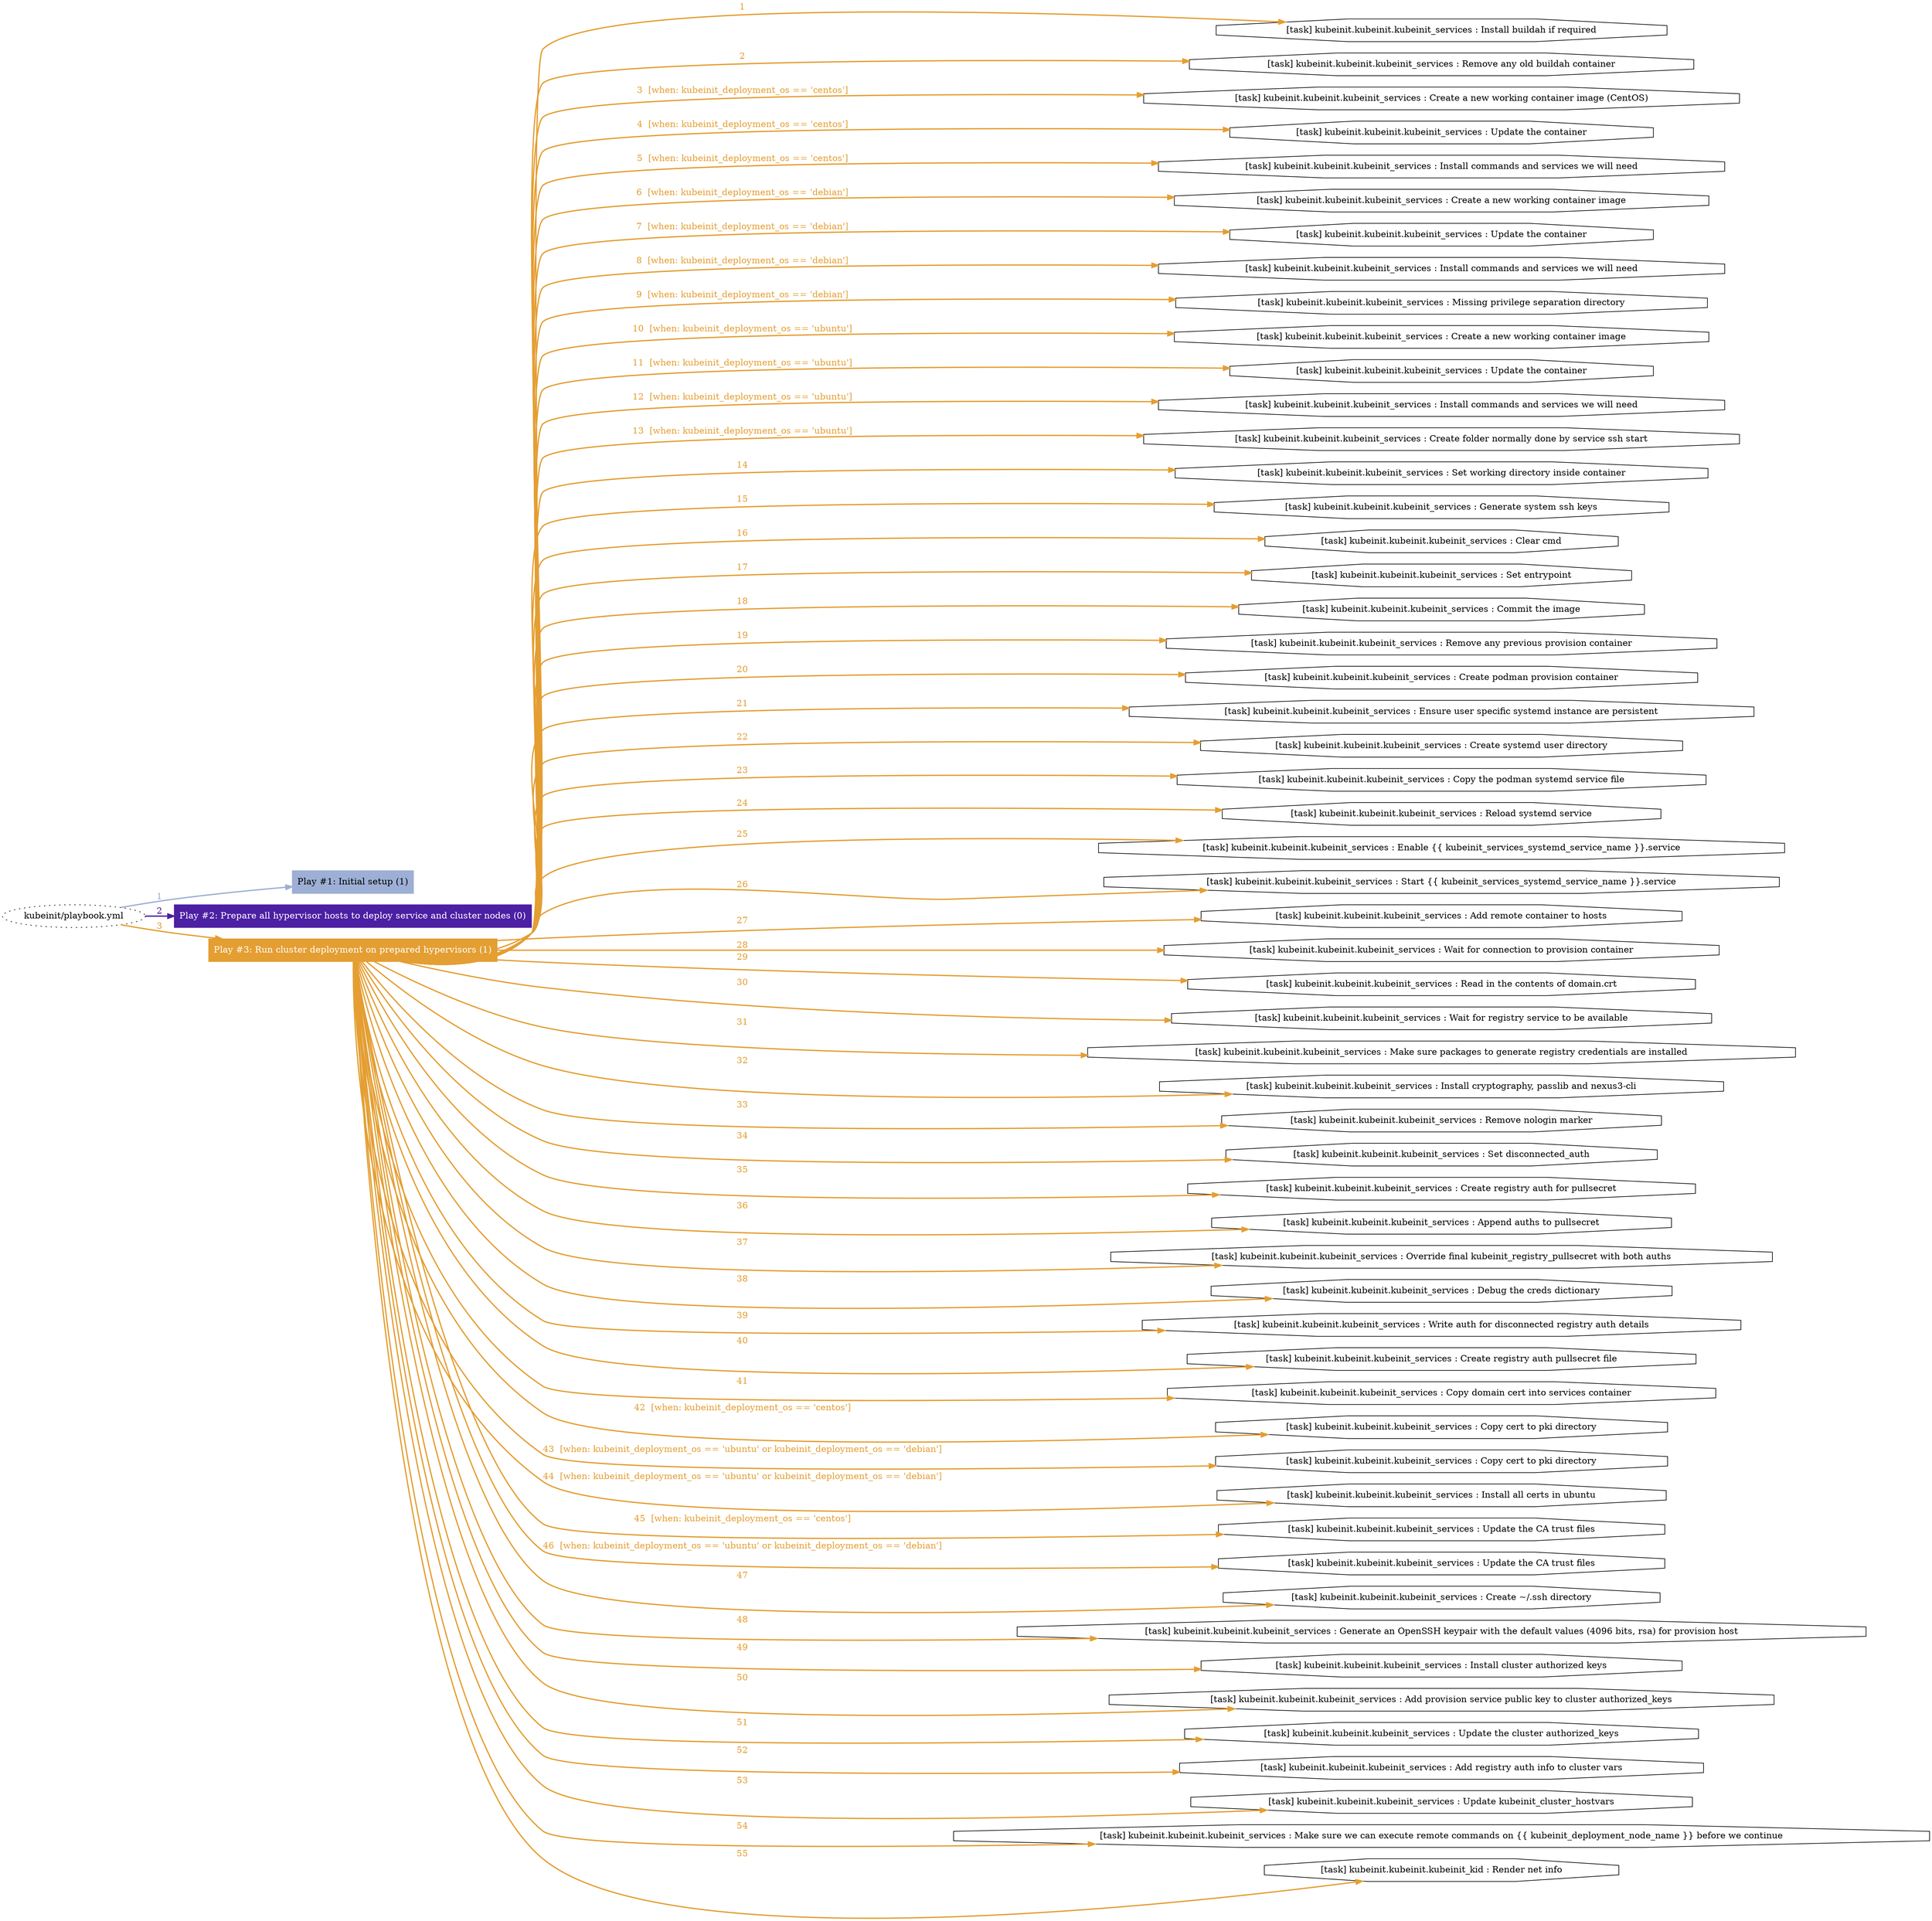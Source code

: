 digraph "kubeinit/playbook.yml "{
	graph [concentrate=true ordering=in rankdir=LR ratio=fill]
	edge [esep=5 sep=10]
	"kubeinit/playbook.yml" [id=root_node style=dotted]
	subgraph "Play #1: Initial setup (1) "{
		"Play #1: Initial setup (1)" [color="#9dafd5" fontcolor="#000000" id="play_36e4be91-ff7d-4d97-be77-d6348cc313fc" shape=box style=filled tooltip=localhost]
		"kubeinit/playbook.yml" -> "Play #1: Initial setup (1)" [label=1 color="#9dafd5" fontcolor="#9dafd5" id="edge_f1f7a94b-6b3c-414d-9525-eb60ebccb887" style=bold]
	}
	subgraph "Play #2: Prepare all hypervisor hosts to deploy service and cluster nodes (0) "{
		"Play #2: Prepare all hypervisor hosts to deploy service and cluster nodes (0)" [color="#4c1fa3" fontcolor="#ffffff" id="play_c303fe9b-0fe6-4f04-8ae5-775c694a5354" shape=box style=filled tooltip=""]
		"kubeinit/playbook.yml" -> "Play #2: Prepare all hypervisor hosts to deploy service and cluster nodes (0)" [label=2 color="#4c1fa3" fontcolor="#4c1fa3" id="edge_2db2e627-b8ac-4ee3-a05a-96dd9934d6fa" style=bold]
	}
	subgraph "Play #3: Run cluster deployment on prepared hypervisors (1) "{
		"Play #3: Run cluster deployment on prepared hypervisors (1)" [color="#e49e32" fontcolor="#ffffff" id="play_8b32211f-191e-4fd2-8fd8-af2a2cb4e641" shape=box style=filled tooltip=localhost]
		"kubeinit/playbook.yml" -> "Play #3: Run cluster deployment on prepared hypervisors (1)" [label=3 color="#e49e32" fontcolor="#e49e32" id="edge_69d42322-191f-422e-9797-ab05faf3301e" style=bold]
		"task_6efd5951-1790-4f9d-a528-b50ec9f9c648" [label="[task] kubeinit.kubeinit.kubeinit_services : Install buildah if required" id="task_6efd5951-1790-4f9d-a528-b50ec9f9c648" shape=octagon tooltip="[task] kubeinit.kubeinit.kubeinit_services : Install buildah if required"]
		"Play #3: Run cluster deployment on prepared hypervisors (1)" -> "task_6efd5951-1790-4f9d-a528-b50ec9f9c648" [label=1 color="#e49e32" fontcolor="#e49e32" id="edge_407f02da-0664-40f0-bcf7-a74fbc9fd285" style=bold]
		"task_7003e03b-43ab-4f86-9782-12d2fb8ee077" [label="[task] kubeinit.kubeinit.kubeinit_services : Remove any old buildah container" id="task_7003e03b-43ab-4f86-9782-12d2fb8ee077" shape=octagon tooltip="[task] kubeinit.kubeinit.kubeinit_services : Remove any old buildah container"]
		"Play #3: Run cluster deployment on prepared hypervisors (1)" -> "task_7003e03b-43ab-4f86-9782-12d2fb8ee077" [label=2 color="#e49e32" fontcolor="#e49e32" id="edge_359d1866-e865-4ae5-88a8-6cd2694bdb74" style=bold]
		"task_17805697-e784-401c-a727-b108c5d7c770" [label="[task] kubeinit.kubeinit.kubeinit_services : Create a new working container image (CentOS)" id="task_17805697-e784-401c-a727-b108c5d7c770" shape=octagon tooltip="[task] kubeinit.kubeinit.kubeinit_services : Create a new working container image (CentOS)"]
		"Play #3: Run cluster deployment on prepared hypervisors (1)" -> "task_17805697-e784-401c-a727-b108c5d7c770" [label="3  [when: kubeinit_deployment_os == 'centos']" color="#e49e32" fontcolor="#e49e32" id="edge_a26c6579-009a-4ffb-a00d-42a95b1d5cca" style=bold]
		"task_f72dcef5-e111-495f-98aa-6d1e4e728d89" [label="[task] kubeinit.kubeinit.kubeinit_services : Update the container" id="task_f72dcef5-e111-495f-98aa-6d1e4e728d89" shape=octagon tooltip="[task] kubeinit.kubeinit.kubeinit_services : Update the container"]
		"Play #3: Run cluster deployment on prepared hypervisors (1)" -> "task_f72dcef5-e111-495f-98aa-6d1e4e728d89" [label="4  [when: kubeinit_deployment_os == 'centos']" color="#e49e32" fontcolor="#e49e32" id="edge_542fcb61-e10a-4004-a9c5-0ee0a7deb2ce" style=bold]
		"task_d5a3a991-9ed6-417f-b642-1255fa72ca3d" [label="[task] kubeinit.kubeinit.kubeinit_services : Install commands and services we will need" id="task_d5a3a991-9ed6-417f-b642-1255fa72ca3d" shape=octagon tooltip="[task] kubeinit.kubeinit.kubeinit_services : Install commands and services we will need"]
		"Play #3: Run cluster deployment on prepared hypervisors (1)" -> "task_d5a3a991-9ed6-417f-b642-1255fa72ca3d" [label="5  [when: kubeinit_deployment_os == 'centos']" color="#e49e32" fontcolor="#e49e32" id="edge_28ad7018-91e4-4bf7-ad88-9c36ec065142" style=bold]
		"task_695121c3-323f-4ba0-af61-99b0f6684e74" [label="[task] kubeinit.kubeinit.kubeinit_services : Create a new working container image" id="task_695121c3-323f-4ba0-af61-99b0f6684e74" shape=octagon tooltip="[task] kubeinit.kubeinit.kubeinit_services : Create a new working container image"]
		"Play #3: Run cluster deployment on prepared hypervisors (1)" -> "task_695121c3-323f-4ba0-af61-99b0f6684e74" [label="6  [when: kubeinit_deployment_os == 'debian']" color="#e49e32" fontcolor="#e49e32" id="edge_d58cf0b6-e76c-4d1b-9af5-9fafbd7ae6d7" style=bold]
		"task_e0ae3317-5a62-486f-b462-4c99b12e6805" [label="[task] kubeinit.kubeinit.kubeinit_services : Update the container" id="task_e0ae3317-5a62-486f-b462-4c99b12e6805" shape=octagon tooltip="[task] kubeinit.kubeinit.kubeinit_services : Update the container"]
		"Play #3: Run cluster deployment on prepared hypervisors (1)" -> "task_e0ae3317-5a62-486f-b462-4c99b12e6805" [label="7  [when: kubeinit_deployment_os == 'debian']" color="#e49e32" fontcolor="#e49e32" id="edge_c4d309f8-1e9a-4625-b84b-6339d0254119" style=bold]
		"task_f3c9abc4-4911-4aab-975a-c99041d93556" [label="[task] kubeinit.kubeinit.kubeinit_services : Install commands and services we will need" id="task_f3c9abc4-4911-4aab-975a-c99041d93556" shape=octagon tooltip="[task] kubeinit.kubeinit.kubeinit_services : Install commands and services we will need"]
		"Play #3: Run cluster deployment on prepared hypervisors (1)" -> "task_f3c9abc4-4911-4aab-975a-c99041d93556" [label="8  [when: kubeinit_deployment_os == 'debian']" color="#e49e32" fontcolor="#e49e32" id="edge_6b42f01a-77a1-4e9f-a800-b3a78552331b" style=bold]
		"task_c2231254-4d38-4493-9657-af900000515a" [label="[task] kubeinit.kubeinit.kubeinit_services : Missing privilege separation directory" id="task_c2231254-4d38-4493-9657-af900000515a" shape=octagon tooltip="[task] kubeinit.kubeinit.kubeinit_services : Missing privilege separation directory"]
		"Play #3: Run cluster deployment on prepared hypervisors (1)" -> "task_c2231254-4d38-4493-9657-af900000515a" [label="9  [when: kubeinit_deployment_os == 'debian']" color="#e49e32" fontcolor="#e49e32" id="edge_fe2cd91f-f20c-4cee-818d-f3ec7be9e33d" style=bold]
		"task_8b09a070-e2ff-4407-a80e-b21d660c4fcb" [label="[task] kubeinit.kubeinit.kubeinit_services : Create a new working container image" id="task_8b09a070-e2ff-4407-a80e-b21d660c4fcb" shape=octagon tooltip="[task] kubeinit.kubeinit.kubeinit_services : Create a new working container image"]
		"Play #3: Run cluster deployment on prepared hypervisors (1)" -> "task_8b09a070-e2ff-4407-a80e-b21d660c4fcb" [label="10  [when: kubeinit_deployment_os == 'ubuntu']" color="#e49e32" fontcolor="#e49e32" id="edge_1c42092a-f9ca-4cd1-aa27-7e1ffdf25608" style=bold]
		"task_77cbd507-0c39-4c90-8c0d-cae423ded684" [label="[task] kubeinit.kubeinit.kubeinit_services : Update the container" id="task_77cbd507-0c39-4c90-8c0d-cae423ded684" shape=octagon tooltip="[task] kubeinit.kubeinit.kubeinit_services : Update the container"]
		"Play #3: Run cluster deployment on prepared hypervisors (1)" -> "task_77cbd507-0c39-4c90-8c0d-cae423ded684" [label="11  [when: kubeinit_deployment_os == 'ubuntu']" color="#e49e32" fontcolor="#e49e32" id="edge_310ac695-6545-4f9a-82d0-8df61de60a7c" style=bold]
		"task_96df0244-c3dd-4dd7-9e1b-ccf503fc3e51" [label="[task] kubeinit.kubeinit.kubeinit_services : Install commands and services we will need" id="task_96df0244-c3dd-4dd7-9e1b-ccf503fc3e51" shape=octagon tooltip="[task] kubeinit.kubeinit.kubeinit_services : Install commands and services we will need"]
		"Play #3: Run cluster deployment on prepared hypervisors (1)" -> "task_96df0244-c3dd-4dd7-9e1b-ccf503fc3e51" [label="12  [when: kubeinit_deployment_os == 'ubuntu']" color="#e49e32" fontcolor="#e49e32" id="edge_7268d09f-8253-456d-a398-45f92c762ec7" style=bold]
		"task_ddce9b46-857c-4be2-b2ec-cf2f74fb95b8" [label="[task] kubeinit.kubeinit.kubeinit_services : Create folder normally done by service ssh start" id="task_ddce9b46-857c-4be2-b2ec-cf2f74fb95b8" shape=octagon tooltip="[task] kubeinit.kubeinit.kubeinit_services : Create folder normally done by service ssh start"]
		"Play #3: Run cluster deployment on prepared hypervisors (1)" -> "task_ddce9b46-857c-4be2-b2ec-cf2f74fb95b8" [label="13  [when: kubeinit_deployment_os == 'ubuntu']" color="#e49e32" fontcolor="#e49e32" id="edge_86097c2d-0ba4-442e-a8f8-0cd18ace00db" style=bold]
		"task_813482fa-de6f-4544-be80-ef29607154bd" [label="[task] kubeinit.kubeinit.kubeinit_services : Set working directory inside container" id="task_813482fa-de6f-4544-be80-ef29607154bd" shape=octagon tooltip="[task] kubeinit.kubeinit.kubeinit_services : Set working directory inside container"]
		"Play #3: Run cluster deployment on prepared hypervisors (1)" -> "task_813482fa-de6f-4544-be80-ef29607154bd" [label=14 color="#e49e32" fontcolor="#e49e32" id="edge_ff4cccbf-45c5-4264-b5b5-976310078559" style=bold]
		"task_682de018-ccfe-4278-8cc8-c6ee1e63e0d2" [label="[task] kubeinit.kubeinit.kubeinit_services : Generate system ssh keys" id="task_682de018-ccfe-4278-8cc8-c6ee1e63e0d2" shape=octagon tooltip="[task] kubeinit.kubeinit.kubeinit_services : Generate system ssh keys"]
		"Play #3: Run cluster deployment on prepared hypervisors (1)" -> "task_682de018-ccfe-4278-8cc8-c6ee1e63e0d2" [label=15 color="#e49e32" fontcolor="#e49e32" id="edge_509572e7-5a20-4463-9ce5-199285563856" style=bold]
		"task_7dec8228-f225-4db5-bf4c-346eaa071e41" [label="[task] kubeinit.kubeinit.kubeinit_services : Clear cmd" id="task_7dec8228-f225-4db5-bf4c-346eaa071e41" shape=octagon tooltip="[task] kubeinit.kubeinit.kubeinit_services : Clear cmd"]
		"Play #3: Run cluster deployment on prepared hypervisors (1)" -> "task_7dec8228-f225-4db5-bf4c-346eaa071e41" [label=16 color="#e49e32" fontcolor="#e49e32" id="edge_dc17f601-0397-470b-9391-38f0ca8ae9fa" style=bold]
		"task_00c0c78e-0dc2-4e04-aebf-5566953a25fd" [label="[task] kubeinit.kubeinit.kubeinit_services : Set entrypoint" id="task_00c0c78e-0dc2-4e04-aebf-5566953a25fd" shape=octagon tooltip="[task] kubeinit.kubeinit.kubeinit_services : Set entrypoint"]
		"Play #3: Run cluster deployment on prepared hypervisors (1)" -> "task_00c0c78e-0dc2-4e04-aebf-5566953a25fd" [label=17 color="#e49e32" fontcolor="#e49e32" id="edge_bb97eeb8-6b1e-491f-8f2f-92c2f7150eed" style=bold]
		"task_7baa32d1-8ae1-4dcb-adce-b7c967334d8d" [label="[task] kubeinit.kubeinit.kubeinit_services : Commit the image" id="task_7baa32d1-8ae1-4dcb-adce-b7c967334d8d" shape=octagon tooltip="[task] kubeinit.kubeinit.kubeinit_services : Commit the image"]
		"Play #3: Run cluster deployment on prepared hypervisors (1)" -> "task_7baa32d1-8ae1-4dcb-adce-b7c967334d8d" [label=18 color="#e49e32" fontcolor="#e49e32" id="edge_301b91ad-d92c-4089-98c1-449fd965830c" style=bold]
		"task_fde67484-d99d-4b9d-854b-acc7bafea8fc" [label="[task] kubeinit.kubeinit.kubeinit_services : Remove any previous provision container" id="task_fde67484-d99d-4b9d-854b-acc7bafea8fc" shape=octagon tooltip="[task] kubeinit.kubeinit.kubeinit_services : Remove any previous provision container"]
		"Play #3: Run cluster deployment on prepared hypervisors (1)" -> "task_fde67484-d99d-4b9d-854b-acc7bafea8fc" [label=19 color="#e49e32" fontcolor="#e49e32" id="edge_ba41e13d-6e9a-47c9-b3ac-96685e3bfe99" style=bold]
		"task_967a6171-0b25-4e0d-86a7-7da738a0ea51" [label="[task] kubeinit.kubeinit.kubeinit_services : Create podman provision container" id="task_967a6171-0b25-4e0d-86a7-7da738a0ea51" shape=octagon tooltip="[task] kubeinit.kubeinit.kubeinit_services : Create podman provision container"]
		"Play #3: Run cluster deployment on prepared hypervisors (1)" -> "task_967a6171-0b25-4e0d-86a7-7da738a0ea51" [label=20 color="#e49e32" fontcolor="#e49e32" id="edge_1da31611-43af-42f7-901d-92b9b6c8db8c" style=bold]
		"task_ce0b6d14-bdbd-49e6-82a2-34f787ab8a2a" [label="[task] kubeinit.kubeinit.kubeinit_services : Ensure user specific systemd instance are persistent" id="task_ce0b6d14-bdbd-49e6-82a2-34f787ab8a2a" shape=octagon tooltip="[task] kubeinit.kubeinit.kubeinit_services : Ensure user specific systemd instance are persistent"]
		"Play #3: Run cluster deployment on prepared hypervisors (1)" -> "task_ce0b6d14-bdbd-49e6-82a2-34f787ab8a2a" [label=21 color="#e49e32" fontcolor="#e49e32" id="edge_3d69f9ce-ce68-46d5-9af0-6d7e52bb969c" style=bold]
		"task_0b77f458-2125-4037-aeda-b345f067d7f6" [label="[task] kubeinit.kubeinit.kubeinit_services : Create systemd user directory" id="task_0b77f458-2125-4037-aeda-b345f067d7f6" shape=octagon tooltip="[task] kubeinit.kubeinit.kubeinit_services : Create systemd user directory"]
		"Play #3: Run cluster deployment on prepared hypervisors (1)" -> "task_0b77f458-2125-4037-aeda-b345f067d7f6" [label=22 color="#e49e32" fontcolor="#e49e32" id="edge_d6ecd1cb-08e1-476f-8e88-964cd96867ce" style=bold]
		"task_41e83c28-fed5-4dff-b361-4763a8432b9b" [label="[task] kubeinit.kubeinit.kubeinit_services : Copy the podman systemd service file" id="task_41e83c28-fed5-4dff-b361-4763a8432b9b" shape=octagon tooltip="[task] kubeinit.kubeinit.kubeinit_services : Copy the podman systemd service file"]
		"Play #3: Run cluster deployment on prepared hypervisors (1)" -> "task_41e83c28-fed5-4dff-b361-4763a8432b9b" [label=23 color="#e49e32" fontcolor="#e49e32" id="edge_e8046add-d394-4a25-89c5-b3d4eb520412" style=bold]
		"task_d1f74f42-927b-4989-8aa2-0b4bb4981f07" [label="[task] kubeinit.kubeinit.kubeinit_services : Reload systemd service" id="task_d1f74f42-927b-4989-8aa2-0b4bb4981f07" shape=octagon tooltip="[task] kubeinit.kubeinit.kubeinit_services : Reload systemd service"]
		"Play #3: Run cluster deployment on prepared hypervisors (1)" -> "task_d1f74f42-927b-4989-8aa2-0b4bb4981f07" [label=24 color="#e49e32" fontcolor="#e49e32" id="edge_f4d3d885-65a2-42c5-8838-f62ddcfd5364" style=bold]
		"task_47747a9f-301b-46e3-abec-16a43c8b268b" [label="[task] kubeinit.kubeinit.kubeinit_services : Enable {{ kubeinit_services_systemd_service_name }}.service" id="task_47747a9f-301b-46e3-abec-16a43c8b268b" shape=octagon tooltip="[task] kubeinit.kubeinit.kubeinit_services : Enable {{ kubeinit_services_systemd_service_name }}.service"]
		"Play #3: Run cluster deployment on prepared hypervisors (1)" -> "task_47747a9f-301b-46e3-abec-16a43c8b268b" [label=25 color="#e49e32" fontcolor="#e49e32" id="edge_91710f8c-e77f-4e07-a5f9-0761f4576ce3" style=bold]
		"task_92947673-0058-4277-93e9-c14a87923c07" [label="[task] kubeinit.kubeinit.kubeinit_services : Start {{ kubeinit_services_systemd_service_name }}.service" id="task_92947673-0058-4277-93e9-c14a87923c07" shape=octagon tooltip="[task] kubeinit.kubeinit.kubeinit_services : Start {{ kubeinit_services_systemd_service_name }}.service"]
		"Play #3: Run cluster deployment on prepared hypervisors (1)" -> "task_92947673-0058-4277-93e9-c14a87923c07" [label=26 color="#e49e32" fontcolor="#e49e32" id="edge_53222e72-d1c7-4de7-876a-d942e9ffab15" style=bold]
		"task_1b8d2bbb-6f38-4094-a26f-89b63a515240" [label="[task] kubeinit.kubeinit.kubeinit_services : Add remote container to hosts" id="task_1b8d2bbb-6f38-4094-a26f-89b63a515240" shape=octagon tooltip="[task] kubeinit.kubeinit.kubeinit_services : Add remote container to hosts"]
		"Play #3: Run cluster deployment on prepared hypervisors (1)" -> "task_1b8d2bbb-6f38-4094-a26f-89b63a515240" [label=27 color="#e49e32" fontcolor="#e49e32" id="edge_2e233161-3604-4bab-80b2-96c8bdd7c8c9" style=bold]
		"task_bdbbfebc-dac6-47bd-a6a1-cd774892d8c8" [label="[task] kubeinit.kubeinit.kubeinit_services : Wait for connection to provision container" id="task_bdbbfebc-dac6-47bd-a6a1-cd774892d8c8" shape=octagon tooltip="[task] kubeinit.kubeinit.kubeinit_services : Wait for connection to provision container"]
		"Play #3: Run cluster deployment on prepared hypervisors (1)" -> "task_bdbbfebc-dac6-47bd-a6a1-cd774892d8c8" [label=28 color="#e49e32" fontcolor="#e49e32" id="edge_b86a48f7-b62f-4036-a5ee-fde9c34c9bd7" style=bold]
		"task_e311eea2-1805-4af2-9ae4-81a4c36f0d4e" [label="[task] kubeinit.kubeinit.kubeinit_services : Read in the contents of domain.crt" id="task_e311eea2-1805-4af2-9ae4-81a4c36f0d4e" shape=octagon tooltip="[task] kubeinit.kubeinit.kubeinit_services : Read in the contents of domain.crt"]
		"Play #3: Run cluster deployment on prepared hypervisors (1)" -> "task_e311eea2-1805-4af2-9ae4-81a4c36f0d4e" [label=29 color="#e49e32" fontcolor="#e49e32" id="edge_7258e727-9a9e-4f50-8555-76348dc17ec0" style=bold]
		"task_0ab212b2-5189-4e4d-8c84-2cfcac3b35f4" [label="[task] kubeinit.kubeinit.kubeinit_services : Wait for registry service to be available" id="task_0ab212b2-5189-4e4d-8c84-2cfcac3b35f4" shape=octagon tooltip="[task] kubeinit.kubeinit.kubeinit_services : Wait for registry service to be available"]
		"Play #3: Run cluster deployment on prepared hypervisors (1)" -> "task_0ab212b2-5189-4e4d-8c84-2cfcac3b35f4" [label=30 color="#e49e32" fontcolor="#e49e32" id="edge_71bd1ff3-fedc-4c4a-9ba8-ef7e01ca50a2" style=bold]
		"task_d4e9361a-a9cd-416d-a774-34915c84160b" [label="[task] kubeinit.kubeinit.kubeinit_services : Make sure packages to generate registry credentials are installed" id="task_d4e9361a-a9cd-416d-a774-34915c84160b" shape=octagon tooltip="[task] kubeinit.kubeinit.kubeinit_services : Make sure packages to generate registry credentials are installed"]
		"Play #3: Run cluster deployment on prepared hypervisors (1)" -> "task_d4e9361a-a9cd-416d-a774-34915c84160b" [label=31 color="#e49e32" fontcolor="#e49e32" id="edge_22519073-37df-4e8e-b3d5-f14cf08f1c06" style=bold]
		"task_ec399edd-763a-48ed-bab0-7ea5446c6120" [label="[task] kubeinit.kubeinit.kubeinit_services : Install cryptography, passlib and nexus3-cli" id="task_ec399edd-763a-48ed-bab0-7ea5446c6120" shape=octagon tooltip="[task] kubeinit.kubeinit.kubeinit_services : Install cryptography, passlib and nexus3-cli"]
		"Play #3: Run cluster deployment on prepared hypervisors (1)" -> "task_ec399edd-763a-48ed-bab0-7ea5446c6120" [label=32 color="#e49e32" fontcolor="#e49e32" id="edge_96a0ec40-4ec2-4def-8165-4fb1322b7a7c" style=bold]
		"task_d13c62bf-45fe-40f6-8fac-9c02911e064a" [label="[task] kubeinit.kubeinit.kubeinit_services : Remove nologin marker" id="task_d13c62bf-45fe-40f6-8fac-9c02911e064a" shape=octagon tooltip="[task] kubeinit.kubeinit.kubeinit_services : Remove nologin marker"]
		"Play #3: Run cluster deployment on prepared hypervisors (1)" -> "task_d13c62bf-45fe-40f6-8fac-9c02911e064a" [label=33 color="#e49e32" fontcolor="#e49e32" id="edge_07fdba18-ca0c-4804-be56-5858e9d2b756" style=bold]
		"task_a2586346-0f13-47fb-af86-9f80f88a23d0" [label="[task] kubeinit.kubeinit.kubeinit_services : Set disconnected_auth" id="task_a2586346-0f13-47fb-af86-9f80f88a23d0" shape=octagon tooltip="[task] kubeinit.kubeinit.kubeinit_services : Set disconnected_auth"]
		"Play #3: Run cluster deployment on prepared hypervisors (1)" -> "task_a2586346-0f13-47fb-af86-9f80f88a23d0" [label=34 color="#e49e32" fontcolor="#e49e32" id="edge_ac1db873-6d9d-4ab5-896a-cd822d15bbbc" style=bold]
		"task_37c48289-69a8-4cdc-bff7-3aa6706d8a0d" [label="[task] kubeinit.kubeinit.kubeinit_services : Create registry auth for pullsecret" id="task_37c48289-69a8-4cdc-bff7-3aa6706d8a0d" shape=octagon tooltip="[task] kubeinit.kubeinit.kubeinit_services : Create registry auth for pullsecret"]
		"Play #3: Run cluster deployment on prepared hypervisors (1)" -> "task_37c48289-69a8-4cdc-bff7-3aa6706d8a0d" [label=35 color="#e49e32" fontcolor="#e49e32" id="edge_e40cc718-8e0d-4f8a-840b-6fa9d5dbba5d" style=bold]
		"task_184578df-3eaa-4ee0-bde2-ca5470be26a6" [label="[task] kubeinit.kubeinit.kubeinit_services : Append auths to pullsecret" id="task_184578df-3eaa-4ee0-bde2-ca5470be26a6" shape=octagon tooltip="[task] kubeinit.kubeinit.kubeinit_services : Append auths to pullsecret"]
		"Play #3: Run cluster deployment on prepared hypervisors (1)" -> "task_184578df-3eaa-4ee0-bde2-ca5470be26a6" [label=36 color="#e49e32" fontcolor="#e49e32" id="edge_903c9098-ea59-4a05-9a08-e3b564ba31ca" style=bold]
		"task_b35ddbee-2c1e-4660-969f-f0cb28952522" [label="[task] kubeinit.kubeinit.kubeinit_services : Override final kubeinit_registry_pullsecret with both auths" id="task_b35ddbee-2c1e-4660-969f-f0cb28952522" shape=octagon tooltip="[task] kubeinit.kubeinit.kubeinit_services : Override final kubeinit_registry_pullsecret with both auths"]
		"Play #3: Run cluster deployment on prepared hypervisors (1)" -> "task_b35ddbee-2c1e-4660-969f-f0cb28952522" [label=37 color="#e49e32" fontcolor="#e49e32" id="edge_1e86343b-07e2-4b46-8a59-8ffc62afb1dd" style=bold]
		"task_a7156067-0929-4b7a-972c-7bdf173247b5" [label="[task] kubeinit.kubeinit.kubeinit_services : Debug the creds dictionary" id="task_a7156067-0929-4b7a-972c-7bdf173247b5" shape=octagon tooltip="[task] kubeinit.kubeinit.kubeinit_services : Debug the creds dictionary"]
		"Play #3: Run cluster deployment on prepared hypervisors (1)" -> "task_a7156067-0929-4b7a-972c-7bdf173247b5" [label=38 color="#e49e32" fontcolor="#e49e32" id="edge_ffed51fb-edb0-4ebd-8cbe-56cae16f2e72" style=bold]
		"task_c4914fa4-9ddd-48df-81fa-237d65448260" [label="[task] kubeinit.kubeinit.kubeinit_services : Write auth for disconnected registry auth details" id="task_c4914fa4-9ddd-48df-81fa-237d65448260" shape=octagon tooltip="[task] kubeinit.kubeinit.kubeinit_services : Write auth for disconnected registry auth details"]
		"Play #3: Run cluster deployment on prepared hypervisors (1)" -> "task_c4914fa4-9ddd-48df-81fa-237d65448260" [label=39 color="#e49e32" fontcolor="#e49e32" id="edge_63d55833-3d57-48fd-9b4c-9dc2fd86db36" style=bold]
		"task_c4855215-87c6-4d04-a5b9-71af0d20c7ef" [label="[task] kubeinit.kubeinit.kubeinit_services : Create registry auth pullsecret file" id="task_c4855215-87c6-4d04-a5b9-71af0d20c7ef" shape=octagon tooltip="[task] kubeinit.kubeinit.kubeinit_services : Create registry auth pullsecret file"]
		"Play #3: Run cluster deployment on prepared hypervisors (1)" -> "task_c4855215-87c6-4d04-a5b9-71af0d20c7ef" [label=40 color="#e49e32" fontcolor="#e49e32" id="edge_13dba788-ebda-4fb9-a15c-55f26f67b950" style=bold]
		"task_0287c3db-0ce5-4104-af27-4ca076bdbb87" [label="[task] kubeinit.kubeinit.kubeinit_services : Copy domain cert into services container" id="task_0287c3db-0ce5-4104-af27-4ca076bdbb87" shape=octagon tooltip="[task] kubeinit.kubeinit.kubeinit_services : Copy domain cert into services container"]
		"Play #3: Run cluster deployment on prepared hypervisors (1)" -> "task_0287c3db-0ce5-4104-af27-4ca076bdbb87" [label=41 color="#e49e32" fontcolor="#e49e32" id="edge_da084a51-3cf8-433a-9dc6-64aa8480c978" style=bold]
		"task_8e1c75a0-1a05-4e1d-a311-86e28104cf05" [label="[task] kubeinit.kubeinit.kubeinit_services : Copy cert to pki directory" id="task_8e1c75a0-1a05-4e1d-a311-86e28104cf05" shape=octagon tooltip="[task] kubeinit.kubeinit.kubeinit_services : Copy cert to pki directory"]
		"Play #3: Run cluster deployment on prepared hypervisors (1)" -> "task_8e1c75a0-1a05-4e1d-a311-86e28104cf05" [label="42  [when: kubeinit_deployment_os == 'centos']" color="#e49e32" fontcolor="#e49e32" id="edge_c2e83cb8-c1e9-4aae-805f-2526473ce51c" style=bold]
		"task_c1a7874d-a80a-4426-bbfc-719ecc2a1c82" [label="[task] kubeinit.kubeinit.kubeinit_services : Copy cert to pki directory" id="task_c1a7874d-a80a-4426-bbfc-719ecc2a1c82" shape=octagon tooltip="[task] kubeinit.kubeinit.kubeinit_services : Copy cert to pki directory"]
		"Play #3: Run cluster deployment on prepared hypervisors (1)" -> "task_c1a7874d-a80a-4426-bbfc-719ecc2a1c82" [label="43  [when: kubeinit_deployment_os == 'ubuntu' or kubeinit_deployment_os == 'debian']" color="#e49e32" fontcolor="#e49e32" id="edge_036f443d-c22b-42b5-b624-8d5249834e44" style=bold]
		"task_ac803507-611b-4f56-8019-c544c3a19246" [label="[task] kubeinit.kubeinit.kubeinit_services : Install all certs in ubuntu" id="task_ac803507-611b-4f56-8019-c544c3a19246" shape=octagon tooltip="[task] kubeinit.kubeinit.kubeinit_services : Install all certs in ubuntu"]
		"Play #3: Run cluster deployment on prepared hypervisors (1)" -> "task_ac803507-611b-4f56-8019-c544c3a19246" [label="44  [when: kubeinit_deployment_os == 'ubuntu' or kubeinit_deployment_os == 'debian']" color="#e49e32" fontcolor="#e49e32" id="edge_f9021b29-9cf3-43d1-b311-4ae55a353a51" style=bold]
		"task_919adbf5-2108-4fa0-9999-2676df8032db" [label="[task] kubeinit.kubeinit.kubeinit_services : Update the CA trust files" id="task_919adbf5-2108-4fa0-9999-2676df8032db" shape=octagon tooltip="[task] kubeinit.kubeinit.kubeinit_services : Update the CA trust files"]
		"Play #3: Run cluster deployment on prepared hypervisors (1)" -> "task_919adbf5-2108-4fa0-9999-2676df8032db" [label="45  [when: kubeinit_deployment_os == 'centos']" color="#e49e32" fontcolor="#e49e32" id="edge_a95a6d28-47cf-44cf-996e-d550048931eb" style=bold]
		"task_b0d72e80-35bb-4f4b-91fb-74a83ce93270" [label="[task] kubeinit.kubeinit.kubeinit_services : Update the CA trust files" id="task_b0d72e80-35bb-4f4b-91fb-74a83ce93270" shape=octagon tooltip="[task] kubeinit.kubeinit.kubeinit_services : Update the CA trust files"]
		"Play #3: Run cluster deployment on prepared hypervisors (1)" -> "task_b0d72e80-35bb-4f4b-91fb-74a83ce93270" [label="46  [when: kubeinit_deployment_os == 'ubuntu' or kubeinit_deployment_os == 'debian']" color="#e49e32" fontcolor="#e49e32" id="edge_9d8d8972-42f8-417b-b4b2-c6f0aa68c26a" style=bold]
		"task_0d7e4384-be1b-4910-8456-f1c451fb4d1a" [label="[task] kubeinit.kubeinit.kubeinit_services : Create ~/.ssh directory" id="task_0d7e4384-be1b-4910-8456-f1c451fb4d1a" shape=octagon tooltip="[task] kubeinit.kubeinit.kubeinit_services : Create ~/.ssh directory"]
		"Play #3: Run cluster deployment on prepared hypervisors (1)" -> "task_0d7e4384-be1b-4910-8456-f1c451fb4d1a" [label=47 color="#e49e32" fontcolor="#e49e32" id="edge_e1d7d80e-f8ca-49e0-afdc-7f3f0d32f2f7" style=bold]
		"task_64f9d54e-6c7b-4cf8-892e-5173efeca312" [label="[task] kubeinit.kubeinit.kubeinit_services : Generate an OpenSSH keypair with the default values (4096 bits, rsa) for provision host" id="task_64f9d54e-6c7b-4cf8-892e-5173efeca312" shape=octagon tooltip="[task] kubeinit.kubeinit.kubeinit_services : Generate an OpenSSH keypair with the default values (4096 bits, rsa) for provision host"]
		"Play #3: Run cluster deployment on prepared hypervisors (1)" -> "task_64f9d54e-6c7b-4cf8-892e-5173efeca312" [label=48 color="#e49e32" fontcolor="#e49e32" id="edge_8ee78850-4b99-4a4c-898e-ce27c06fac55" style=bold]
		"task_537d5dff-5f89-4a13-8884-55a661266c4a" [label="[task] kubeinit.kubeinit.kubeinit_services : Install cluster authorized keys" id="task_537d5dff-5f89-4a13-8884-55a661266c4a" shape=octagon tooltip="[task] kubeinit.kubeinit.kubeinit_services : Install cluster authorized keys"]
		"Play #3: Run cluster deployment on prepared hypervisors (1)" -> "task_537d5dff-5f89-4a13-8884-55a661266c4a" [label=49 color="#e49e32" fontcolor="#e49e32" id="edge_ef973ef5-14ea-4ee4-8b44-026f67ea16ee" style=bold]
		"task_35a4b7c7-497c-44ee-a9ad-329fb397654e" [label="[task] kubeinit.kubeinit.kubeinit_services : Add provision service public key to cluster authorized_keys" id="task_35a4b7c7-497c-44ee-a9ad-329fb397654e" shape=octagon tooltip="[task] kubeinit.kubeinit.kubeinit_services : Add provision service public key to cluster authorized_keys"]
		"Play #3: Run cluster deployment on prepared hypervisors (1)" -> "task_35a4b7c7-497c-44ee-a9ad-329fb397654e" [label=50 color="#e49e32" fontcolor="#e49e32" id="edge_b4115eef-b19b-4c8d-9894-5b9d06378e84" style=bold]
		"task_d8478c8b-de05-431f-bbde-1db28add35c1" [label="[task] kubeinit.kubeinit.kubeinit_services : Update the cluster authorized_keys" id="task_d8478c8b-de05-431f-bbde-1db28add35c1" shape=octagon tooltip="[task] kubeinit.kubeinit.kubeinit_services : Update the cluster authorized_keys"]
		"Play #3: Run cluster deployment on prepared hypervisors (1)" -> "task_d8478c8b-de05-431f-bbde-1db28add35c1" [label=51 color="#e49e32" fontcolor="#e49e32" id="edge_d305642b-9a11-4c4c-bd22-73c81d7671ff" style=bold]
		"task_7ecfbcde-ad65-4a60-b7e4-53658b5681e6" [label="[task] kubeinit.kubeinit.kubeinit_services : Add registry auth info to cluster vars" id="task_7ecfbcde-ad65-4a60-b7e4-53658b5681e6" shape=octagon tooltip="[task] kubeinit.kubeinit.kubeinit_services : Add registry auth info to cluster vars"]
		"Play #3: Run cluster deployment on prepared hypervisors (1)" -> "task_7ecfbcde-ad65-4a60-b7e4-53658b5681e6" [label=52 color="#e49e32" fontcolor="#e49e32" id="edge_7446ff56-8190-41b7-a45d-31575c8bf6b0" style=bold]
		"task_b15397d9-c756-42af-b39e-59abb819a597" [label="[task] kubeinit.kubeinit.kubeinit_services : Update kubeinit_cluster_hostvars" id="task_b15397d9-c756-42af-b39e-59abb819a597" shape=octagon tooltip="[task] kubeinit.kubeinit.kubeinit_services : Update kubeinit_cluster_hostvars"]
		"Play #3: Run cluster deployment on prepared hypervisors (1)" -> "task_b15397d9-c756-42af-b39e-59abb819a597" [label=53 color="#e49e32" fontcolor="#e49e32" id="edge_341eb472-28de-4ccd-96de-a9633d11175e" style=bold]
		"task_74c22e95-4407-4b8e-8e6d-8022030b6346" [label="[task] kubeinit.kubeinit.kubeinit_services : Make sure we can execute remote commands on {{ kubeinit_deployment_node_name }} before we continue" id="task_74c22e95-4407-4b8e-8e6d-8022030b6346" shape=octagon tooltip="[task] kubeinit.kubeinit.kubeinit_services : Make sure we can execute remote commands on {{ kubeinit_deployment_node_name }} before we continue"]
		"Play #3: Run cluster deployment on prepared hypervisors (1)" -> "task_74c22e95-4407-4b8e-8e6d-8022030b6346" [label=54 color="#e49e32" fontcolor="#e49e32" id="edge_0e0102ed-61b4-46f3-abb1-554f22ccc049" style=bold]
		"task_8cfd7f6b-8a59-4a21-b906-e46d02de55ad" [label="[task] kubeinit.kubeinit.kubeinit_kid : Render net info" id="task_8cfd7f6b-8a59-4a21-b906-e46d02de55ad" shape=octagon tooltip="[task] kubeinit.kubeinit.kubeinit_kid : Render net info"]
		"Play #3: Run cluster deployment on prepared hypervisors (1)" -> "task_8cfd7f6b-8a59-4a21-b906-e46d02de55ad" [label=55 color="#e49e32" fontcolor="#e49e32" id="edge_82f5b69c-ed53-4a6f-b3ef-794cd6249627" style=bold]
	}
}
